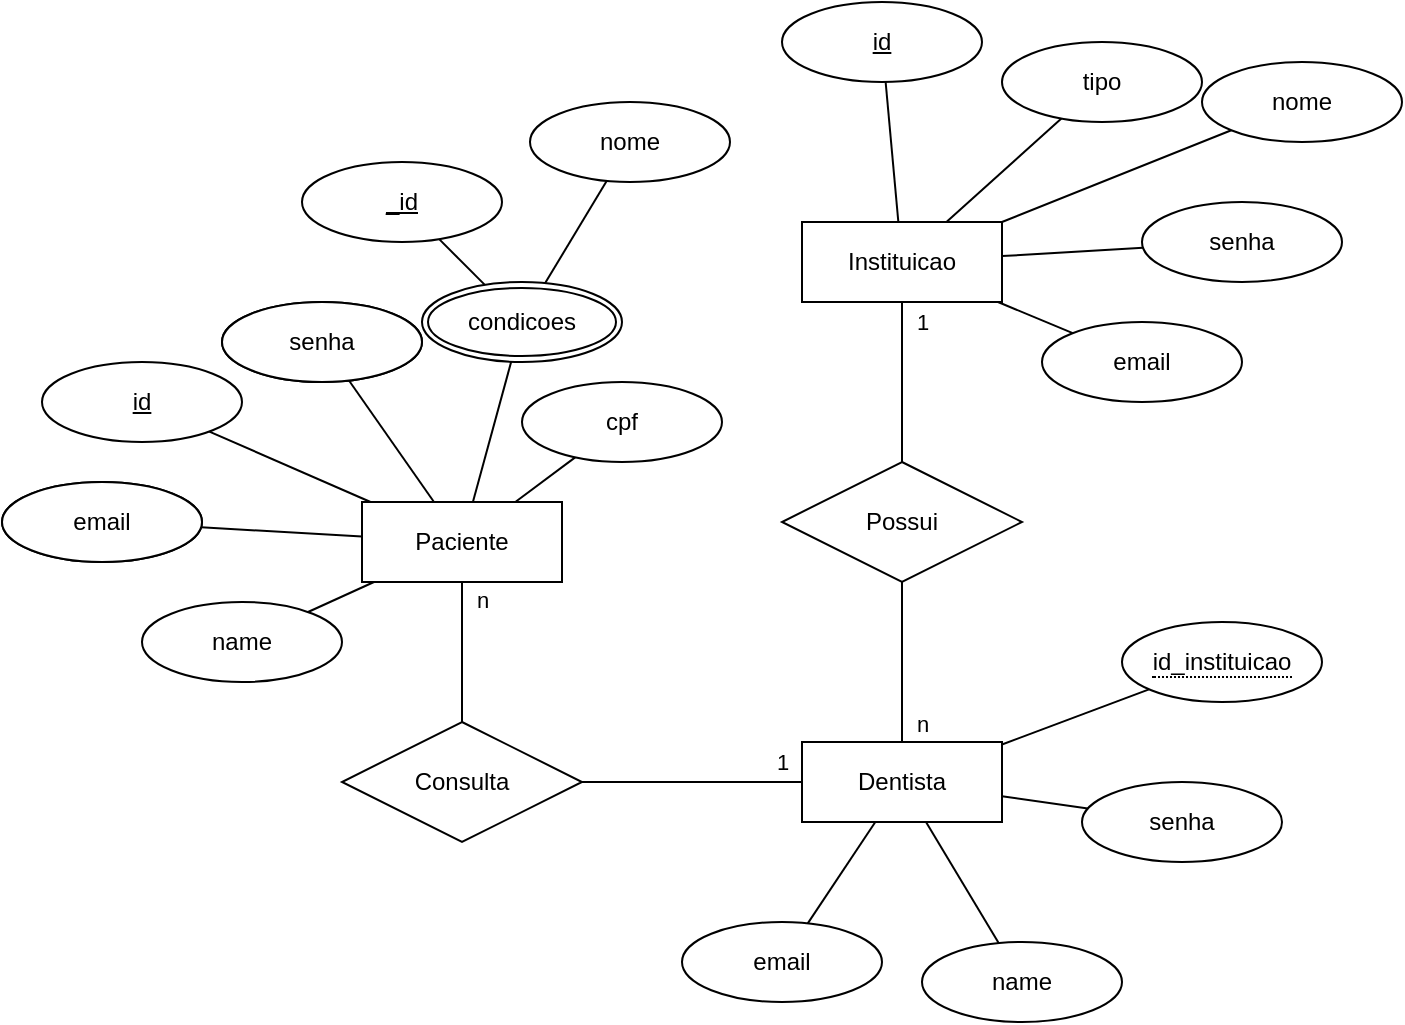 <mxfile version="21.1.4" type="device">
  <diagram name="Página-1" id="QE4ZU7I0OKn6VSsImvtq">
    <mxGraphModel dx="961" dy="523" grid="1" gridSize="10" guides="1" tooltips="1" connect="1" arrows="1" fold="1" page="1" pageScale="1" pageWidth="827" pageHeight="1169" math="0" shadow="0">
      <root>
        <mxCell id="0" />
        <mxCell id="1" parent="0" />
        <mxCell id="DbdM4YEgdtRYltPSw6OL-1" value="Dentista" style="whiteSpace=wrap;html=1;align=center;" vertex="1" parent="1">
          <mxGeometry x="450" y="380" width="100" height="40" as="geometry" />
        </mxCell>
        <mxCell id="DbdM4YEgdtRYltPSw6OL-2" value="Possui" style="shape=rhombus;perimeter=rhombusPerimeter;whiteSpace=wrap;html=1;align=center;" vertex="1" parent="1">
          <mxGeometry x="440" y="240" width="120" height="60" as="geometry" />
        </mxCell>
        <mxCell id="DbdM4YEgdtRYltPSw6OL-3" value="Instituicao" style="whiteSpace=wrap;html=1;align=center;" vertex="1" parent="1">
          <mxGeometry x="450" y="120" width="100" height="40" as="geometry" />
        </mxCell>
        <mxCell id="DbdM4YEgdtRYltPSw6OL-4" value="Paciente" style="whiteSpace=wrap;html=1;align=center;" vertex="1" parent="1">
          <mxGeometry x="230" y="260" width="100" height="40" as="geometry" />
        </mxCell>
        <mxCell id="DbdM4YEgdtRYltPSw6OL-6" value="" style="endArrow=none;html=1;rounded=0;" edge="1" parent="1" source="DbdM4YEgdtRYltPSw6OL-1" target="DbdM4YEgdtRYltPSw6OL-2">
          <mxGeometry relative="1" as="geometry">
            <mxPoint x="330" y="390" as="sourcePoint" />
            <mxPoint x="490" y="390" as="targetPoint" />
          </mxGeometry>
        </mxCell>
        <mxCell id="DbdM4YEgdtRYltPSw6OL-13" value="n" style="edgeLabel;html=1;align=center;verticalAlign=middle;resizable=0;points=[];" vertex="1" connectable="0" parent="DbdM4YEgdtRYltPSw6OL-6">
          <mxGeometry x="-0.585" relative="1" as="geometry">
            <mxPoint x="10" y="7" as="offset" />
          </mxGeometry>
        </mxCell>
        <mxCell id="DbdM4YEgdtRYltPSw6OL-7" value="" style="endArrow=none;html=1;rounded=0;" edge="1" parent="1" source="DbdM4YEgdtRYltPSw6OL-3" target="DbdM4YEgdtRYltPSw6OL-2">
          <mxGeometry relative="1" as="geometry">
            <mxPoint x="330" y="390" as="sourcePoint" />
            <mxPoint x="490" y="390" as="targetPoint" />
          </mxGeometry>
        </mxCell>
        <mxCell id="DbdM4YEgdtRYltPSw6OL-14" value="1" style="edgeLabel;html=1;align=center;verticalAlign=middle;resizable=0;points=[];" vertex="1" connectable="0" parent="DbdM4YEgdtRYltPSw6OL-7">
          <mxGeometry x="-0.885" y="1" relative="1" as="geometry">
            <mxPoint x="9" y="5" as="offset" />
          </mxGeometry>
        </mxCell>
        <mxCell id="DbdM4YEgdtRYltPSw6OL-8" value="Consulta" style="shape=rhombus;perimeter=rhombusPerimeter;whiteSpace=wrap;html=1;align=center;" vertex="1" parent="1">
          <mxGeometry x="220" y="370" width="120" height="60" as="geometry" />
        </mxCell>
        <mxCell id="DbdM4YEgdtRYltPSw6OL-9" value="" style="endArrow=none;html=1;rounded=0;" edge="1" parent="1" source="DbdM4YEgdtRYltPSw6OL-8" target="DbdM4YEgdtRYltPSw6OL-1">
          <mxGeometry relative="1" as="geometry">
            <mxPoint x="330" y="390" as="sourcePoint" />
            <mxPoint x="490" y="390" as="targetPoint" />
          </mxGeometry>
        </mxCell>
        <mxCell id="DbdM4YEgdtRYltPSw6OL-11" value="1" style="edgeLabel;html=1;align=center;verticalAlign=middle;resizable=0;points=[];" vertex="1" connectable="0" parent="DbdM4YEgdtRYltPSw6OL-9">
          <mxGeometry x="0.673" y="3" relative="1" as="geometry">
            <mxPoint x="8" y="-7" as="offset" />
          </mxGeometry>
        </mxCell>
        <mxCell id="DbdM4YEgdtRYltPSw6OL-10" value="" style="endArrow=none;html=1;rounded=0;" edge="1" parent="1" source="DbdM4YEgdtRYltPSw6OL-4" target="DbdM4YEgdtRYltPSw6OL-8">
          <mxGeometry relative="1" as="geometry">
            <mxPoint x="330" y="390" as="sourcePoint" />
            <mxPoint x="490" y="390" as="targetPoint" />
          </mxGeometry>
        </mxCell>
        <mxCell id="DbdM4YEgdtRYltPSw6OL-12" value="n" style="edgeLabel;html=1;align=center;verticalAlign=middle;resizable=0;points=[];" vertex="1" connectable="0" parent="DbdM4YEgdtRYltPSw6OL-10">
          <mxGeometry x="-0.754" y="-1" relative="1" as="geometry">
            <mxPoint x="11" as="offset" />
          </mxGeometry>
        </mxCell>
        <mxCell id="DbdM4YEgdtRYltPSw6OL-15" value="id" style="ellipse;whiteSpace=wrap;html=1;align=center;fontStyle=4;" vertex="1" parent="1">
          <mxGeometry x="70" y="190" width="100" height="40" as="geometry" />
        </mxCell>
        <mxCell id="DbdM4YEgdtRYltPSw6OL-16" value="" style="endArrow=none;html=1;rounded=0;" edge="1" parent="1" source="DbdM4YEgdtRYltPSw6OL-19" target="DbdM4YEgdtRYltPSw6OL-24">
          <mxGeometry relative="1" as="geometry">
            <mxPoint x="360" y="290" as="sourcePoint" />
            <mxPoint x="520" y="290" as="targetPoint" />
          </mxGeometry>
        </mxCell>
        <mxCell id="DbdM4YEgdtRYltPSw6OL-17" value="" style="endArrow=none;html=1;rounded=0;" edge="1" parent="1" source="DbdM4YEgdtRYltPSw6OL-4" target="DbdM4YEgdtRYltPSw6OL-25">
          <mxGeometry relative="1" as="geometry">
            <mxPoint x="360" y="290" as="sourcePoint" />
            <mxPoint x="520" y="290" as="targetPoint" />
          </mxGeometry>
        </mxCell>
        <mxCell id="DbdM4YEgdtRYltPSw6OL-18" value="" style="endArrow=none;html=1;rounded=0;" edge="1" parent="1" source="DbdM4YEgdtRYltPSw6OL-15" target="DbdM4YEgdtRYltPSw6OL-4">
          <mxGeometry relative="1" as="geometry">
            <mxPoint x="360" y="290" as="sourcePoint" />
            <mxPoint x="520" y="290" as="targetPoint" />
          </mxGeometry>
        </mxCell>
        <mxCell id="DbdM4YEgdtRYltPSw6OL-19" value="condicoes" style="ellipse;shape=doubleEllipse;margin=3;whiteSpace=wrap;html=1;align=center;" vertex="1" parent="1">
          <mxGeometry x="260" y="150" width="100" height="40" as="geometry" />
        </mxCell>
        <mxCell id="DbdM4YEgdtRYltPSw6OL-20" value="" style="endArrow=none;html=1;rounded=0;" edge="1" parent="1" source="DbdM4YEgdtRYltPSw6OL-22" target="DbdM4YEgdtRYltPSw6OL-4">
          <mxGeometry relative="1" as="geometry">
            <mxPoint x="300" y="290" as="sourcePoint" />
            <mxPoint x="460" y="290" as="targetPoint" />
          </mxGeometry>
        </mxCell>
        <mxCell id="DbdM4YEgdtRYltPSw6OL-21" value="" style="endArrow=none;html=1;rounded=0;" edge="1" parent="1" source="DbdM4YEgdtRYltPSw6OL-19" target="DbdM4YEgdtRYltPSw6OL-4">
          <mxGeometry relative="1" as="geometry">
            <mxPoint x="300" y="290" as="sourcePoint" />
            <mxPoint x="460" y="290" as="targetPoint" />
          </mxGeometry>
        </mxCell>
        <mxCell id="DbdM4YEgdtRYltPSw6OL-22" value="cpf" style="ellipse;whiteSpace=wrap;html=1;align=center;" vertex="1" parent="1">
          <mxGeometry x="310" y="200" width="100" height="40" as="geometry" />
        </mxCell>
        <mxCell id="DbdM4YEgdtRYltPSw6OL-23" value="email" style="ellipse;whiteSpace=wrap;html=1;align=center;" vertex="1" parent="1">
          <mxGeometry x="50" y="250" width="100" height="40" as="geometry" />
        </mxCell>
        <mxCell id="DbdM4YEgdtRYltPSw6OL-24" value="nome" style="ellipse;whiteSpace=wrap;html=1;align=center;" vertex="1" parent="1">
          <mxGeometry x="314" y="60" width="100" height="40" as="geometry" />
        </mxCell>
        <mxCell id="DbdM4YEgdtRYltPSw6OL-25" value="name" style="ellipse;whiteSpace=wrap;html=1;align=center;" vertex="1" parent="1">
          <mxGeometry x="120" y="310" width="100" height="40" as="geometry" />
        </mxCell>
        <mxCell id="DbdM4YEgdtRYltPSw6OL-26" value="id" style="ellipse;whiteSpace=wrap;html=1;align=center;fontStyle=4;" vertex="1" parent="1">
          <mxGeometry x="440" y="10" width="100" height="40" as="geometry" />
        </mxCell>
        <mxCell id="DbdM4YEgdtRYltPSw6OL-27" value="_id" style="ellipse;whiteSpace=wrap;html=1;align=center;fontStyle=4;" vertex="1" parent="1">
          <mxGeometry x="200" y="90" width="100" height="40" as="geometry" />
        </mxCell>
        <mxCell id="DbdM4YEgdtRYltPSw6OL-28" value="" style="endArrow=none;html=1;rounded=0;" edge="1" parent="1" source="DbdM4YEgdtRYltPSw6OL-35" target="DbdM4YEgdtRYltPSw6OL-4">
          <mxGeometry relative="1" as="geometry">
            <mxPoint x="250" y="230" as="sourcePoint" />
            <mxPoint x="410" y="230" as="targetPoint" />
          </mxGeometry>
        </mxCell>
        <mxCell id="DbdM4YEgdtRYltPSw6OL-29" value="" style="endArrow=none;html=1;rounded=0;" edge="1" parent="1" source="DbdM4YEgdtRYltPSw6OL-23" target="DbdM4YEgdtRYltPSw6OL-4">
          <mxGeometry relative="1" as="geometry">
            <mxPoint x="250" y="230" as="sourcePoint" />
            <mxPoint x="410" y="230" as="targetPoint" />
          </mxGeometry>
        </mxCell>
        <mxCell id="DbdM4YEgdtRYltPSw6OL-30" value="" style="endArrow=none;html=1;rounded=0;" edge="1" parent="1" source="DbdM4YEgdtRYltPSw6OL-27" target="DbdM4YEgdtRYltPSw6OL-19">
          <mxGeometry relative="1" as="geometry">
            <mxPoint x="250" y="230" as="sourcePoint" />
            <mxPoint x="410" y="230" as="targetPoint" />
          </mxGeometry>
        </mxCell>
        <mxCell id="DbdM4YEgdtRYltPSw6OL-32" value="tipo" style="ellipse;whiteSpace=wrap;html=1;align=center;" vertex="1" parent="1">
          <mxGeometry x="550" y="30" width="100" height="40" as="geometry" />
        </mxCell>
        <mxCell id="DbdM4YEgdtRYltPSw6OL-33" value="nome" style="ellipse;whiteSpace=wrap;html=1;align=center;" vertex="1" parent="1">
          <mxGeometry x="650" y="40" width="100" height="40" as="geometry" />
        </mxCell>
        <mxCell id="DbdM4YEgdtRYltPSw6OL-35" value="senha" style="ellipse;whiteSpace=wrap;html=1;align=center;" vertex="1" parent="1">
          <mxGeometry x="160" y="160" width="100" height="40" as="geometry" />
        </mxCell>
        <mxCell id="DbdM4YEgdtRYltPSw6OL-36" value="email" style="ellipse;whiteSpace=wrap;html=1;align=center;" vertex="1" parent="1">
          <mxGeometry x="390" y="470" width="100" height="40" as="geometry" />
        </mxCell>
        <mxCell id="DbdM4YEgdtRYltPSw6OL-37" value="name" style="ellipse;whiteSpace=wrap;html=1;align=center;" vertex="1" parent="1">
          <mxGeometry x="510" y="480" width="100" height="40" as="geometry" />
        </mxCell>
        <mxCell id="DbdM4YEgdtRYltPSw6OL-38" value="senha" style="ellipse;whiteSpace=wrap;html=1;align=center;" vertex="1" parent="1">
          <mxGeometry x="590" y="400" width="100" height="40" as="geometry" />
        </mxCell>
        <mxCell id="DbdM4YEgdtRYltPSw6OL-39" value="" style="endArrow=none;html=1;rounded=0;" edge="1" parent="1" source="DbdM4YEgdtRYltPSw6OL-1" target="DbdM4YEgdtRYltPSw6OL-36">
          <mxGeometry relative="1" as="geometry">
            <mxPoint x="550" y="431" as="sourcePoint" />
            <mxPoint x="517" y="446" as="targetPoint" />
          </mxGeometry>
        </mxCell>
        <mxCell id="DbdM4YEgdtRYltPSw6OL-40" value="" style="endArrow=none;html=1;rounded=0;" edge="1" parent="1" source="DbdM4YEgdtRYltPSw6OL-1" target="DbdM4YEgdtRYltPSw6OL-38">
          <mxGeometry relative="1" as="geometry">
            <mxPoint x="537" y="330" as="sourcePoint" />
            <mxPoint x="580" y="391" as="targetPoint" />
          </mxGeometry>
        </mxCell>
        <mxCell id="DbdM4YEgdtRYltPSw6OL-41" value="" style="endArrow=none;html=1;rounded=0;" edge="1" parent="1" source="DbdM4YEgdtRYltPSw6OL-1" target="DbdM4YEgdtRYltPSw6OL-37">
          <mxGeometry relative="1" as="geometry">
            <mxPoint x="464" y="404" as="sourcePoint" />
            <mxPoint x="544" y="408" as="targetPoint" />
          </mxGeometry>
        </mxCell>
        <mxCell id="DbdM4YEgdtRYltPSw6OL-43" value="&lt;span style=&quot;border-bottom: 1px dotted&quot;&gt;id_instituicao&lt;/span&gt;" style="ellipse;whiteSpace=wrap;html=1;align=center;" vertex="1" parent="1">
          <mxGeometry x="610" y="320" width="100" height="40" as="geometry" />
        </mxCell>
        <mxCell id="DbdM4YEgdtRYltPSw6OL-44" value="" style="endArrow=none;html=1;rounded=0;" edge="1" parent="1" source="DbdM4YEgdtRYltPSw6OL-3" target="DbdM4YEgdtRYltPSw6OL-33">
          <mxGeometry relative="1" as="geometry">
            <mxPoint x="430" y="300" as="sourcePoint" />
            <mxPoint x="590" y="300" as="targetPoint" />
          </mxGeometry>
        </mxCell>
        <mxCell id="DbdM4YEgdtRYltPSw6OL-45" value="" style="endArrow=none;html=1;rounded=0;" edge="1" parent="1" source="DbdM4YEgdtRYltPSw6OL-1" target="DbdM4YEgdtRYltPSw6OL-43">
          <mxGeometry relative="1" as="geometry">
            <mxPoint x="430" y="300" as="sourcePoint" />
            <mxPoint x="590" y="300" as="targetPoint" />
          </mxGeometry>
        </mxCell>
        <mxCell id="DbdM4YEgdtRYltPSw6OL-46" value="" style="endArrow=none;html=1;rounded=0;" edge="1" parent="1" source="DbdM4YEgdtRYltPSw6OL-3" target="DbdM4YEgdtRYltPSw6OL-26">
          <mxGeometry relative="1" as="geometry">
            <mxPoint x="560" y="163" as="sourcePoint" />
            <mxPoint x="618" y="179" as="targetPoint" />
          </mxGeometry>
        </mxCell>
        <mxCell id="DbdM4YEgdtRYltPSw6OL-47" value="" style="endArrow=none;html=1;rounded=0;" edge="1" parent="1" source="DbdM4YEgdtRYltPSw6OL-3" target="DbdM4YEgdtRYltPSw6OL-32">
          <mxGeometry relative="1" as="geometry">
            <mxPoint x="570" y="173" as="sourcePoint" />
            <mxPoint x="628" y="189" as="targetPoint" />
          </mxGeometry>
        </mxCell>
        <mxCell id="DbdM4YEgdtRYltPSw6OL-48" value="senha" style="ellipse;whiteSpace=wrap;html=1;align=center;" vertex="1" parent="1">
          <mxGeometry x="160" y="160" width="100" height="40" as="geometry" />
        </mxCell>
        <mxCell id="DbdM4YEgdtRYltPSw6OL-49" value="email" style="ellipse;whiteSpace=wrap;html=1;align=center;" vertex="1" parent="1">
          <mxGeometry x="50" y="250" width="100" height="40" as="geometry" />
        </mxCell>
        <mxCell id="DbdM4YEgdtRYltPSw6OL-50" value="" style="endArrow=none;html=1;rounded=0;" edge="1" parent="1" source="DbdM4YEgdtRYltPSw6OL-52" target="DbdM4YEgdtRYltPSw6OL-3">
          <mxGeometry relative="1" as="geometry">
            <mxPoint x="773" y="169" as="sourcePoint" />
            <mxPoint x="816" y="230" as="targetPoint" />
          </mxGeometry>
        </mxCell>
        <mxCell id="DbdM4YEgdtRYltPSw6OL-51" value="" style="endArrow=none;html=1;rounded=0;" edge="1" parent="1" source="DbdM4YEgdtRYltPSw6OL-53" target="DbdM4YEgdtRYltPSw6OL-3">
          <mxGeometry relative="1" as="geometry">
            <mxPoint x="700" y="243" as="sourcePoint" />
            <mxPoint x="780" y="247" as="targetPoint" />
          </mxGeometry>
        </mxCell>
        <mxCell id="DbdM4YEgdtRYltPSw6OL-52" value="senha" style="ellipse;whiteSpace=wrap;html=1;align=center;" vertex="1" parent="1">
          <mxGeometry x="620" y="110" width="100" height="40" as="geometry" />
        </mxCell>
        <mxCell id="DbdM4YEgdtRYltPSw6OL-53" value="email" style="ellipse;whiteSpace=wrap;html=1;align=center;" vertex="1" parent="1">
          <mxGeometry x="570" y="170" width="100" height="40" as="geometry" />
        </mxCell>
      </root>
    </mxGraphModel>
  </diagram>
</mxfile>
